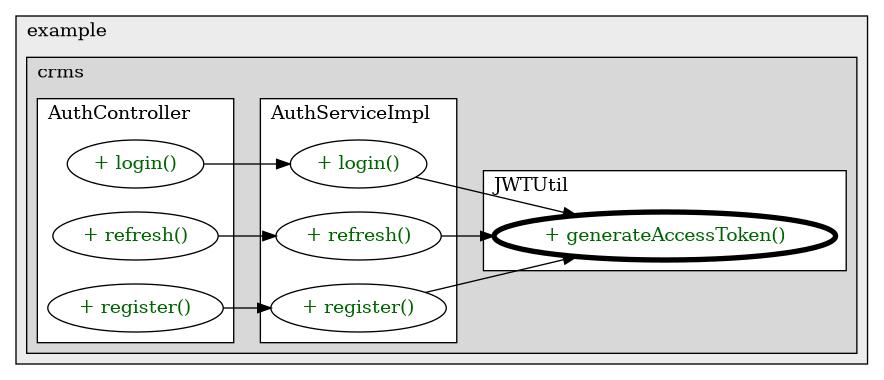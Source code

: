 @startuml

/' diagram meta data start
config=CallConfiguration;
{
  "rootMethod": "org.example.crms.util.JWTUtil#generateAccessToken(UserDetails)",
  "projectClassification": {
    "searchMode": "OpenProject", // OpenProject, AllProjects
    "includedProjects": "",
    "pathEndKeywords": "*.impl",
    "isClientPath": "",
    "isClientName": "",
    "isTestPath": "",
    "isTestName": "",
    "isMappingPath": "",
    "isMappingName": "",
    "isDataAccessPath": "",
    "isDataAccessName": "",
    "isDataStructurePath": "",
    "isDataStructureName": "",
    "isInterfaceStructuresPath": "",
    "isInterfaceStructuresName": "",
    "isEntryPointPath": "",
    "isEntryPointName": "",
    "treatFinalFieldsAsMandatory": false
  },
  "graphRestriction": {
    "classPackageExcludeFilter": "",
    "classPackageIncludeFilter": "",
    "classNameExcludeFilter": "",
    "classNameIncludeFilter": "",
    "methodNameExcludeFilter": "",
    "methodNameIncludeFilter": "",
    "removeByInheritance": "", // inheritance/annotation based filtering is done in a second step
    "removeByAnnotation": "",
    "removeByClassPackage": "", // cleanup the graph after inheritance/annotation based filtering is done
    "removeByClassName": "",
    "cutMappings": false,
    "cutEnum": true,
    "cutTests": true,
    "cutClient": true,
    "cutDataAccess": true,
    "cutInterfaceStructures": true,
    "cutDataStructures": true,
    "cutGetterAndSetter": true,
    "cutConstructors": true
  },
  "graphTraversal": {
    "forwardDepth": 3,
    "backwardDepth": 3,
    "classPackageExcludeFilter": "",
    "classPackageIncludeFilter": "",
    "classNameExcludeFilter": "",
    "classNameIncludeFilter": "",
    "methodNameExcludeFilter": "",
    "methodNameIncludeFilter": "",
    "hideMappings": false,
    "hideDataStructures": false,
    "hidePrivateMethods": true,
    "hideInterfaceCalls": true, // indirection: implementation -> interface (is hidden) -> implementation
    "onlyShowApplicationEntryPoints": false, // root node is included
    "useMethodCallsForStructureDiagram": "ForwardOnly" // ForwardOnly, BothDirections, No
  },
  "details": {
    "aggregation": "GroupByClass", // ByClass, GroupByClass, None
    "showMethodParametersTypes": false,
    "showMethodParametersNames": false,
    "showMethodReturnType": false,
    "showPackageLevels": 2,
    "showCallOrder": false,
    "edgeMode": "MethodsOnly", // TypesOnly, MethodsOnly, TypesAndMethods, MethodsAndDirectTypeUsage
    "showDetailedClassStructure": false
  },
  "rootClass": "org.example.crms.util.JWTUtil",
  "extensionCallbackMethod": "" // qualified.class.name#methodName - signature: public static String method(String)
}
diagram meta data end '/



digraph g {
    rankdir="LR"
    splines=polyline
    

'nodes 
subgraph cluster_1322970774 { 
   	label=example
	labeljust=l
	fillcolor="#ececec"
	style=filled
   
   subgraph cluster_134859687 { 
   	label=crms
	labeljust=l
	fillcolor="#d8d8d8"
	style=filled
   
   subgraph cluster_1154183101 { 
   	label=AuthServiceImpl
	labeljust=l
	fillcolor=white
	style=filled
   
   AuthServiceImpl881284772XXXlogin952989446[
	label="+ login()"
	style=filled
	fillcolor=white
	tooltip="AuthServiceImpl

null"
	fontcolor=darkgreen
];

AuthServiceImpl881284772XXXrefresh895445839[
	label="+ refresh()"
	style=filled
	fillcolor=white
	tooltip="AuthServiceImpl

null"
	fontcolor=darkgreen
];

AuthServiceImpl881284772XXXregister921018753[
	label="+ register()"
	style=filled
	fillcolor=white
	tooltip="AuthServiceImpl

null"
	fontcolor=darkgreen
];
} 

subgraph cluster_1792626760 { 
   	label=JWTUtil
	labeljust=l
	fillcolor=white
	style=filled
   
   JWTUtil1768905747XXXgenerateAccessToken1371243561[
	label="+ generateAccessToken()"
	style=filled
	fillcolor=white
	tooltip="JWTUtil

null"
	penwidth=4
	fontcolor=darkgreen
];
} 

subgraph cluster_721254490 { 
   	label=AuthController
	labeljust=l
	fillcolor=white
	style=filled
   
   AuthController1419170292XXXlogin952989446[
	label="+ login()"
	style=filled
	fillcolor=white
	tooltip="AuthController

null"
	fontcolor=darkgreen
];

AuthController1419170292XXXrefresh895445839[
	label="+ refresh()"
	style=filled
	fillcolor=white
	tooltip="AuthController

null"
	fontcolor=darkgreen
];

AuthController1419170292XXXregister921018753[
	label="+ register()"
	style=filled
	fillcolor=white
	tooltip="AuthController

null"
	fontcolor=darkgreen
];
} 
} 
} 

'edges    
AuthController1419170292XXXlogin952989446 -> AuthServiceImpl881284772XXXlogin952989446;
AuthController1419170292XXXrefresh895445839 -> AuthServiceImpl881284772XXXrefresh895445839;
AuthController1419170292XXXregister921018753 -> AuthServiceImpl881284772XXXregister921018753;
AuthServiceImpl881284772XXXlogin952989446 -> JWTUtil1768905747XXXgenerateAccessToken1371243561;
AuthServiceImpl881284772XXXrefresh895445839 -> JWTUtil1768905747XXXgenerateAccessToken1371243561;
AuthServiceImpl881284772XXXregister921018753 -> JWTUtil1768905747XXXgenerateAccessToken1371243561;
    
}
@enduml